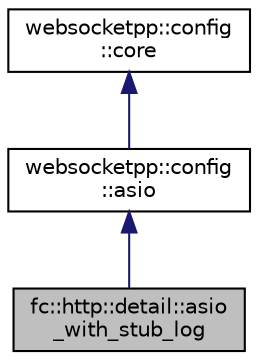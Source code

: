 digraph "fc::http::detail::asio_with_stub_log"
{
  edge [fontname="Helvetica",fontsize="10",labelfontname="Helvetica",labelfontsize="10"];
  node [fontname="Helvetica",fontsize="10",shape=record];
  Node3 [label="fc::http::detail::asio\l_with_stub_log",height=0.2,width=0.4,color="black", fillcolor="grey75", style="filled", fontcolor="black"];
  Node4 -> Node3 [dir="back",color="midnightblue",fontsize="10",style="solid"];
  Node4 [label="websocketpp::config\l::asio",height=0.2,width=0.4,color="black", fillcolor="white", style="filled",URL="$structwebsocketpp_1_1config_1_1asio.html",tooltip="Server config with asio transport and TLS disabled. "];
  Node5 -> Node4 [dir="back",color="midnightblue",fontsize="10",style="solid"];
  Node5 [label="websocketpp::config\l::core",height=0.2,width=0.4,color="black", fillcolor="white", style="filled",URL="$structwebsocketpp_1_1config_1_1core.html",tooltip="Server config with iostream transport. "];
}
